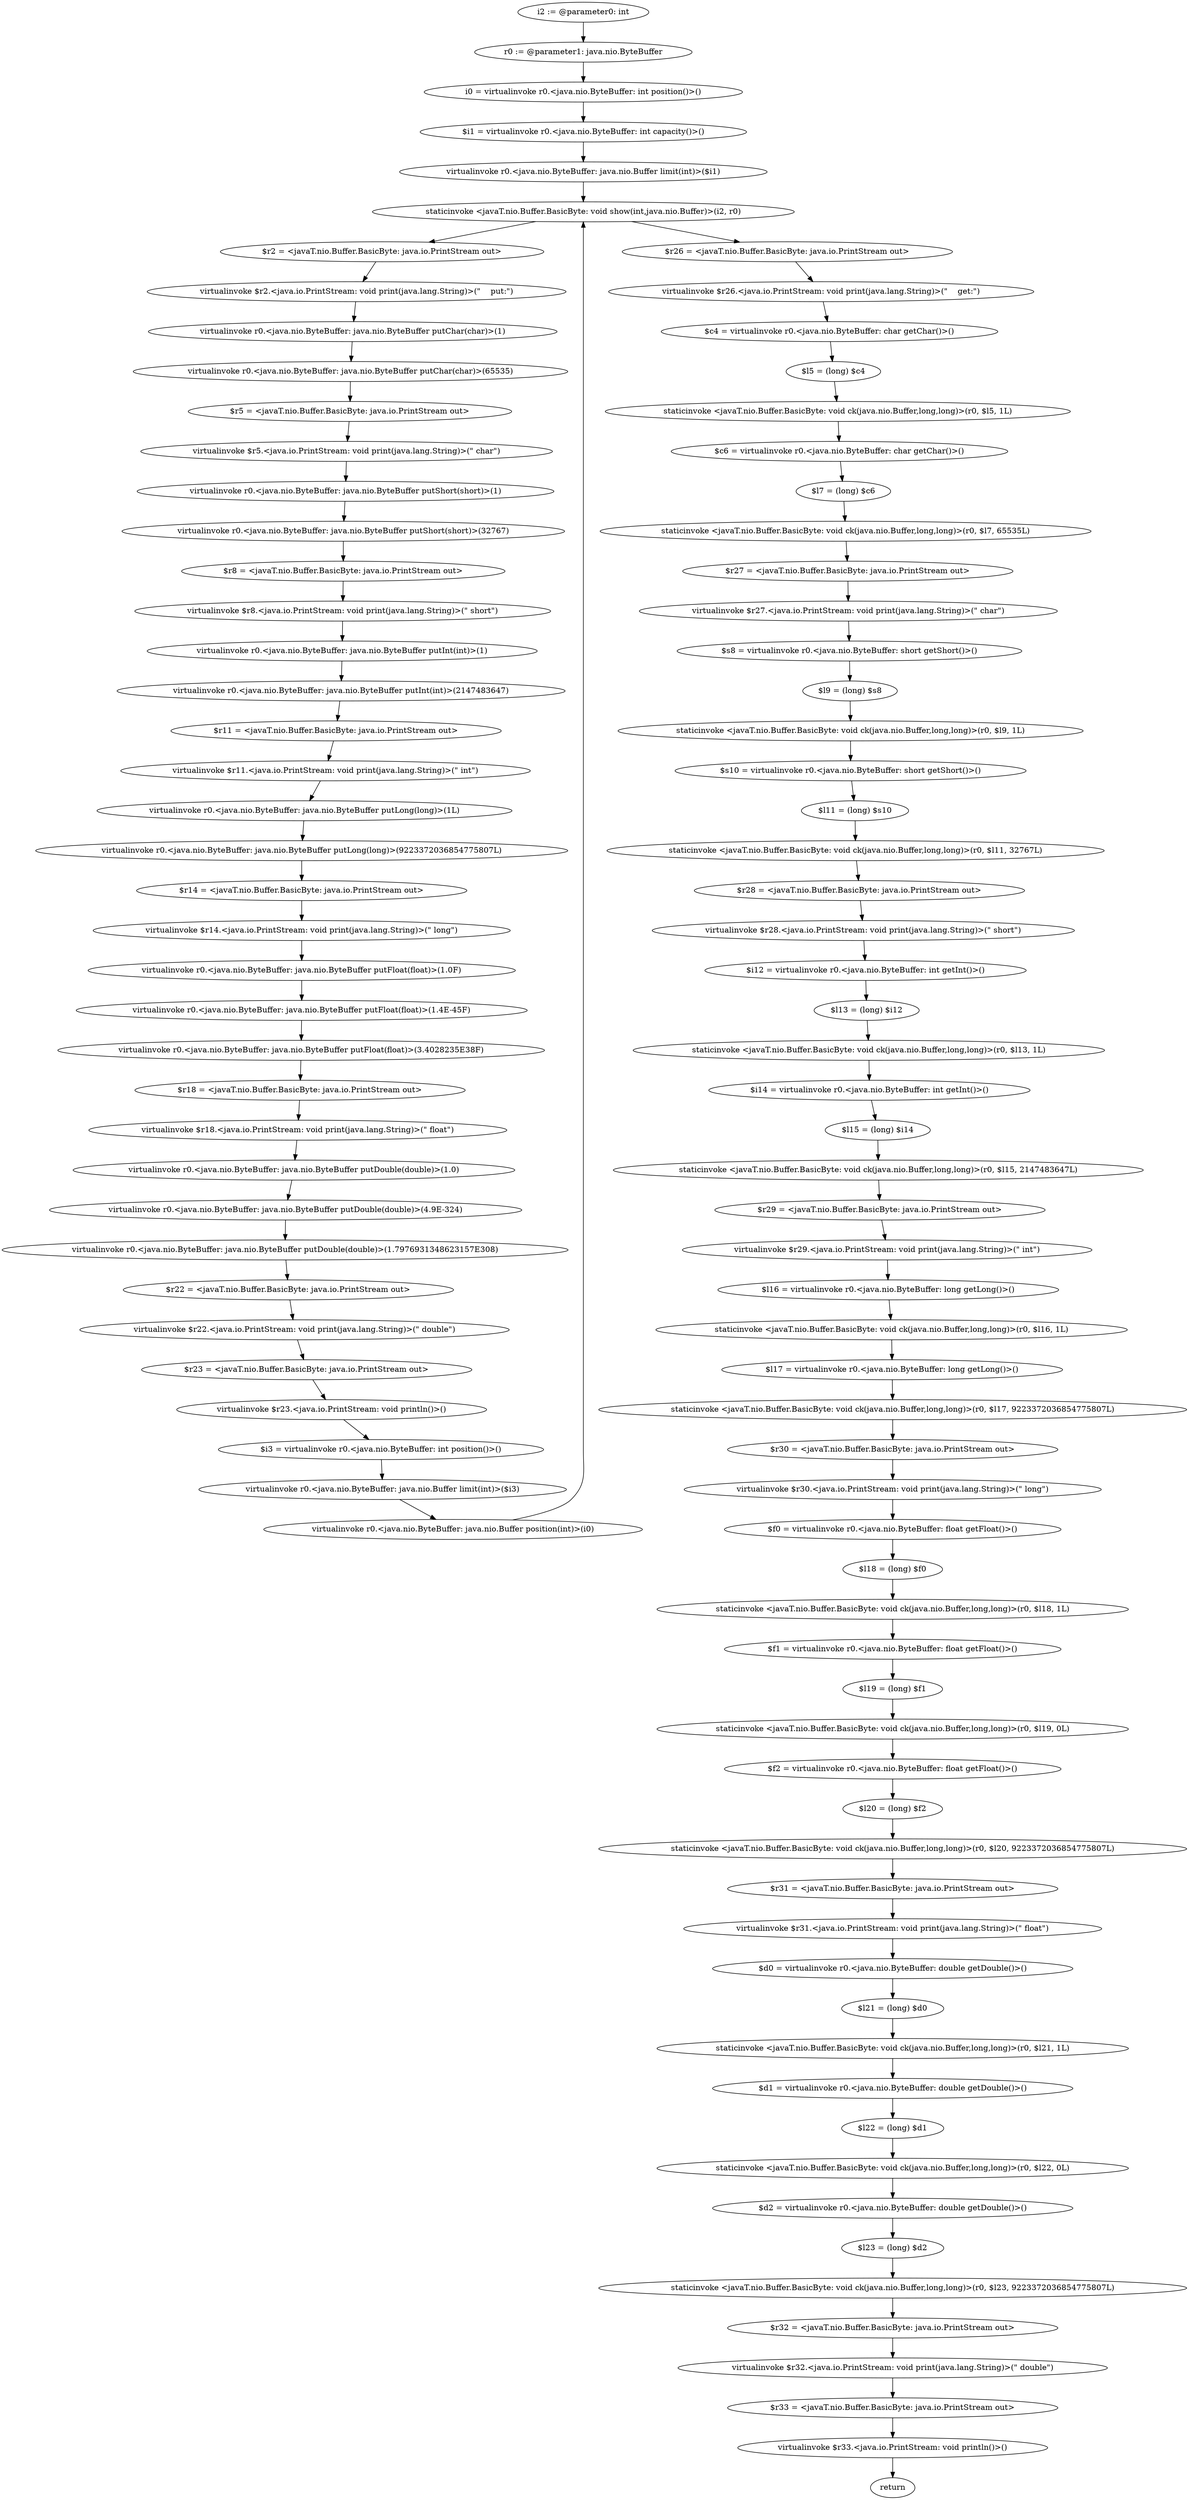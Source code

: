 digraph "unitGraph" {
    "i2 := @parameter0: int"
    "r0 := @parameter1: java.nio.ByteBuffer"
    "i0 = virtualinvoke r0.<java.nio.ByteBuffer: int position()>()"
    "$i1 = virtualinvoke r0.<java.nio.ByteBuffer: int capacity()>()"
    "virtualinvoke r0.<java.nio.ByteBuffer: java.nio.Buffer limit(int)>($i1)"
    "staticinvoke <javaT.nio.Buffer.BasicByte: void show(int,java.nio.Buffer)>(i2, r0)"
    "$r2 = <javaT.nio.Buffer.BasicByte: java.io.PrintStream out>"
    "virtualinvoke $r2.<java.io.PrintStream: void print(java.lang.String)>(\"    put:\")"
    "virtualinvoke r0.<java.nio.ByteBuffer: java.nio.ByteBuffer putChar(char)>(1)"
    "virtualinvoke r0.<java.nio.ByteBuffer: java.nio.ByteBuffer putChar(char)>(65535)"
    "$r5 = <javaT.nio.Buffer.BasicByte: java.io.PrintStream out>"
    "virtualinvoke $r5.<java.io.PrintStream: void print(java.lang.String)>(\" char\")"
    "virtualinvoke r0.<java.nio.ByteBuffer: java.nio.ByteBuffer putShort(short)>(1)"
    "virtualinvoke r0.<java.nio.ByteBuffer: java.nio.ByteBuffer putShort(short)>(32767)"
    "$r8 = <javaT.nio.Buffer.BasicByte: java.io.PrintStream out>"
    "virtualinvoke $r8.<java.io.PrintStream: void print(java.lang.String)>(\" short\")"
    "virtualinvoke r0.<java.nio.ByteBuffer: java.nio.ByteBuffer putInt(int)>(1)"
    "virtualinvoke r0.<java.nio.ByteBuffer: java.nio.ByteBuffer putInt(int)>(2147483647)"
    "$r11 = <javaT.nio.Buffer.BasicByte: java.io.PrintStream out>"
    "virtualinvoke $r11.<java.io.PrintStream: void print(java.lang.String)>(\" int\")"
    "virtualinvoke r0.<java.nio.ByteBuffer: java.nio.ByteBuffer putLong(long)>(1L)"
    "virtualinvoke r0.<java.nio.ByteBuffer: java.nio.ByteBuffer putLong(long)>(9223372036854775807L)"
    "$r14 = <javaT.nio.Buffer.BasicByte: java.io.PrintStream out>"
    "virtualinvoke $r14.<java.io.PrintStream: void print(java.lang.String)>(\" long\")"
    "virtualinvoke r0.<java.nio.ByteBuffer: java.nio.ByteBuffer putFloat(float)>(1.0F)"
    "virtualinvoke r0.<java.nio.ByteBuffer: java.nio.ByteBuffer putFloat(float)>(1.4E-45F)"
    "virtualinvoke r0.<java.nio.ByteBuffer: java.nio.ByteBuffer putFloat(float)>(3.4028235E38F)"
    "$r18 = <javaT.nio.Buffer.BasicByte: java.io.PrintStream out>"
    "virtualinvoke $r18.<java.io.PrintStream: void print(java.lang.String)>(\" float\")"
    "virtualinvoke r0.<java.nio.ByteBuffer: java.nio.ByteBuffer putDouble(double)>(1.0)"
    "virtualinvoke r0.<java.nio.ByteBuffer: java.nio.ByteBuffer putDouble(double)>(4.9E-324)"
    "virtualinvoke r0.<java.nio.ByteBuffer: java.nio.ByteBuffer putDouble(double)>(1.7976931348623157E308)"
    "$r22 = <javaT.nio.Buffer.BasicByte: java.io.PrintStream out>"
    "virtualinvoke $r22.<java.io.PrintStream: void print(java.lang.String)>(\" double\")"
    "$r23 = <javaT.nio.Buffer.BasicByte: java.io.PrintStream out>"
    "virtualinvoke $r23.<java.io.PrintStream: void println()>()"
    "$i3 = virtualinvoke r0.<java.nio.ByteBuffer: int position()>()"
    "virtualinvoke r0.<java.nio.ByteBuffer: java.nio.Buffer limit(int)>($i3)"
    "virtualinvoke r0.<java.nio.ByteBuffer: java.nio.Buffer position(int)>(i0)"
    "$r26 = <javaT.nio.Buffer.BasicByte: java.io.PrintStream out>"
    "virtualinvoke $r26.<java.io.PrintStream: void print(java.lang.String)>(\"    get:\")"
    "$c4 = virtualinvoke r0.<java.nio.ByteBuffer: char getChar()>()"
    "$l5 = (long) $c4"
    "staticinvoke <javaT.nio.Buffer.BasicByte: void ck(java.nio.Buffer,long,long)>(r0, $l5, 1L)"
    "$c6 = virtualinvoke r0.<java.nio.ByteBuffer: char getChar()>()"
    "$l7 = (long) $c6"
    "staticinvoke <javaT.nio.Buffer.BasicByte: void ck(java.nio.Buffer,long,long)>(r0, $l7, 65535L)"
    "$r27 = <javaT.nio.Buffer.BasicByte: java.io.PrintStream out>"
    "virtualinvoke $r27.<java.io.PrintStream: void print(java.lang.String)>(\" char\")"
    "$s8 = virtualinvoke r0.<java.nio.ByteBuffer: short getShort()>()"
    "$l9 = (long) $s8"
    "staticinvoke <javaT.nio.Buffer.BasicByte: void ck(java.nio.Buffer,long,long)>(r0, $l9, 1L)"
    "$s10 = virtualinvoke r0.<java.nio.ByteBuffer: short getShort()>()"
    "$l11 = (long) $s10"
    "staticinvoke <javaT.nio.Buffer.BasicByte: void ck(java.nio.Buffer,long,long)>(r0, $l11, 32767L)"
    "$r28 = <javaT.nio.Buffer.BasicByte: java.io.PrintStream out>"
    "virtualinvoke $r28.<java.io.PrintStream: void print(java.lang.String)>(\" short\")"
    "$i12 = virtualinvoke r0.<java.nio.ByteBuffer: int getInt()>()"
    "$l13 = (long) $i12"
    "staticinvoke <javaT.nio.Buffer.BasicByte: void ck(java.nio.Buffer,long,long)>(r0, $l13, 1L)"
    "$i14 = virtualinvoke r0.<java.nio.ByteBuffer: int getInt()>()"
    "$l15 = (long) $i14"
    "staticinvoke <javaT.nio.Buffer.BasicByte: void ck(java.nio.Buffer,long,long)>(r0, $l15, 2147483647L)"
    "$r29 = <javaT.nio.Buffer.BasicByte: java.io.PrintStream out>"
    "virtualinvoke $r29.<java.io.PrintStream: void print(java.lang.String)>(\" int\")"
    "$l16 = virtualinvoke r0.<java.nio.ByteBuffer: long getLong()>()"
    "staticinvoke <javaT.nio.Buffer.BasicByte: void ck(java.nio.Buffer,long,long)>(r0, $l16, 1L)"
    "$l17 = virtualinvoke r0.<java.nio.ByteBuffer: long getLong()>()"
    "staticinvoke <javaT.nio.Buffer.BasicByte: void ck(java.nio.Buffer,long,long)>(r0, $l17, 9223372036854775807L)"
    "$r30 = <javaT.nio.Buffer.BasicByte: java.io.PrintStream out>"
    "virtualinvoke $r30.<java.io.PrintStream: void print(java.lang.String)>(\" long\")"
    "$f0 = virtualinvoke r0.<java.nio.ByteBuffer: float getFloat()>()"
    "$l18 = (long) $f0"
    "staticinvoke <javaT.nio.Buffer.BasicByte: void ck(java.nio.Buffer,long,long)>(r0, $l18, 1L)"
    "$f1 = virtualinvoke r0.<java.nio.ByteBuffer: float getFloat()>()"
    "$l19 = (long) $f1"
    "staticinvoke <javaT.nio.Buffer.BasicByte: void ck(java.nio.Buffer,long,long)>(r0, $l19, 0L)"
    "$f2 = virtualinvoke r0.<java.nio.ByteBuffer: float getFloat()>()"
    "$l20 = (long) $f2"
    "staticinvoke <javaT.nio.Buffer.BasicByte: void ck(java.nio.Buffer,long,long)>(r0, $l20, 9223372036854775807L)"
    "$r31 = <javaT.nio.Buffer.BasicByte: java.io.PrintStream out>"
    "virtualinvoke $r31.<java.io.PrintStream: void print(java.lang.String)>(\" float\")"
    "$d0 = virtualinvoke r0.<java.nio.ByteBuffer: double getDouble()>()"
    "$l21 = (long) $d0"
    "staticinvoke <javaT.nio.Buffer.BasicByte: void ck(java.nio.Buffer,long,long)>(r0, $l21, 1L)"
    "$d1 = virtualinvoke r0.<java.nio.ByteBuffer: double getDouble()>()"
    "$l22 = (long) $d1"
    "staticinvoke <javaT.nio.Buffer.BasicByte: void ck(java.nio.Buffer,long,long)>(r0, $l22, 0L)"
    "$d2 = virtualinvoke r0.<java.nio.ByteBuffer: double getDouble()>()"
    "$l23 = (long) $d2"
    "staticinvoke <javaT.nio.Buffer.BasicByte: void ck(java.nio.Buffer,long,long)>(r0, $l23, 9223372036854775807L)"
    "$r32 = <javaT.nio.Buffer.BasicByte: java.io.PrintStream out>"
    "virtualinvoke $r32.<java.io.PrintStream: void print(java.lang.String)>(\" double\")"
    "$r33 = <javaT.nio.Buffer.BasicByte: java.io.PrintStream out>"
    "virtualinvoke $r33.<java.io.PrintStream: void println()>()"
    "return"
    "i2 := @parameter0: int"->"r0 := @parameter1: java.nio.ByteBuffer";
    "r0 := @parameter1: java.nio.ByteBuffer"->"i0 = virtualinvoke r0.<java.nio.ByteBuffer: int position()>()";
    "i0 = virtualinvoke r0.<java.nio.ByteBuffer: int position()>()"->"$i1 = virtualinvoke r0.<java.nio.ByteBuffer: int capacity()>()";
    "$i1 = virtualinvoke r0.<java.nio.ByteBuffer: int capacity()>()"->"virtualinvoke r0.<java.nio.ByteBuffer: java.nio.Buffer limit(int)>($i1)";
    "virtualinvoke r0.<java.nio.ByteBuffer: java.nio.Buffer limit(int)>($i1)"->"staticinvoke <javaT.nio.Buffer.BasicByte: void show(int,java.nio.Buffer)>(i2, r0)";
    "staticinvoke <javaT.nio.Buffer.BasicByte: void show(int,java.nio.Buffer)>(i2, r0)"->"$r2 = <javaT.nio.Buffer.BasicByte: java.io.PrintStream out>";
    "$r2 = <javaT.nio.Buffer.BasicByte: java.io.PrintStream out>"->"virtualinvoke $r2.<java.io.PrintStream: void print(java.lang.String)>(\"    put:\")";
    "virtualinvoke $r2.<java.io.PrintStream: void print(java.lang.String)>(\"    put:\")"->"virtualinvoke r0.<java.nio.ByteBuffer: java.nio.ByteBuffer putChar(char)>(1)";
    "virtualinvoke r0.<java.nio.ByteBuffer: java.nio.ByteBuffer putChar(char)>(1)"->"virtualinvoke r0.<java.nio.ByteBuffer: java.nio.ByteBuffer putChar(char)>(65535)";
    "virtualinvoke r0.<java.nio.ByteBuffer: java.nio.ByteBuffer putChar(char)>(65535)"->"$r5 = <javaT.nio.Buffer.BasicByte: java.io.PrintStream out>";
    "$r5 = <javaT.nio.Buffer.BasicByte: java.io.PrintStream out>"->"virtualinvoke $r5.<java.io.PrintStream: void print(java.lang.String)>(\" char\")";
    "virtualinvoke $r5.<java.io.PrintStream: void print(java.lang.String)>(\" char\")"->"virtualinvoke r0.<java.nio.ByteBuffer: java.nio.ByteBuffer putShort(short)>(1)";
    "virtualinvoke r0.<java.nio.ByteBuffer: java.nio.ByteBuffer putShort(short)>(1)"->"virtualinvoke r0.<java.nio.ByteBuffer: java.nio.ByteBuffer putShort(short)>(32767)";
    "virtualinvoke r0.<java.nio.ByteBuffer: java.nio.ByteBuffer putShort(short)>(32767)"->"$r8 = <javaT.nio.Buffer.BasicByte: java.io.PrintStream out>";
    "$r8 = <javaT.nio.Buffer.BasicByte: java.io.PrintStream out>"->"virtualinvoke $r8.<java.io.PrintStream: void print(java.lang.String)>(\" short\")";
    "virtualinvoke $r8.<java.io.PrintStream: void print(java.lang.String)>(\" short\")"->"virtualinvoke r0.<java.nio.ByteBuffer: java.nio.ByteBuffer putInt(int)>(1)";
    "virtualinvoke r0.<java.nio.ByteBuffer: java.nio.ByteBuffer putInt(int)>(1)"->"virtualinvoke r0.<java.nio.ByteBuffer: java.nio.ByteBuffer putInt(int)>(2147483647)";
    "virtualinvoke r0.<java.nio.ByteBuffer: java.nio.ByteBuffer putInt(int)>(2147483647)"->"$r11 = <javaT.nio.Buffer.BasicByte: java.io.PrintStream out>";
    "$r11 = <javaT.nio.Buffer.BasicByte: java.io.PrintStream out>"->"virtualinvoke $r11.<java.io.PrintStream: void print(java.lang.String)>(\" int\")";
    "virtualinvoke $r11.<java.io.PrintStream: void print(java.lang.String)>(\" int\")"->"virtualinvoke r0.<java.nio.ByteBuffer: java.nio.ByteBuffer putLong(long)>(1L)";
    "virtualinvoke r0.<java.nio.ByteBuffer: java.nio.ByteBuffer putLong(long)>(1L)"->"virtualinvoke r0.<java.nio.ByteBuffer: java.nio.ByteBuffer putLong(long)>(9223372036854775807L)";
    "virtualinvoke r0.<java.nio.ByteBuffer: java.nio.ByteBuffer putLong(long)>(9223372036854775807L)"->"$r14 = <javaT.nio.Buffer.BasicByte: java.io.PrintStream out>";
    "$r14 = <javaT.nio.Buffer.BasicByte: java.io.PrintStream out>"->"virtualinvoke $r14.<java.io.PrintStream: void print(java.lang.String)>(\" long\")";
    "virtualinvoke $r14.<java.io.PrintStream: void print(java.lang.String)>(\" long\")"->"virtualinvoke r0.<java.nio.ByteBuffer: java.nio.ByteBuffer putFloat(float)>(1.0F)";
    "virtualinvoke r0.<java.nio.ByteBuffer: java.nio.ByteBuffer putFloat(float)>(1.0F)"->"virtualinvoke r0.<java.nio.ByteBuffer: java.nio.ByteBuffer putFloat(float)>(1.4E-45F)";
    "virtualinvoke r0.<java.nio.ByteBuffer: java.nio.ByteBuffer putFloat(float)>(1.4E-45F)"->"virtualinvoke r0.<java.nio.ByteBuffer: java.nio.ByteBuffer putFloat(float)>(3.4028235E38F)";
    "virtualinvoke r0.<java.nio.ByteBuffer: java.nio.ByteBuffer putFloat(float)>(3.4028235E38F)"->"$r18 = <javaT.nio.Buffer.BasicByte: java.io.PrintStream out>";
    "$r18 = <javaT.nio.Buffer.BasicByte: java.io.PrintStream out>"->"virtualinvoke $r18.<java.io.PrintStream: void print(java.lang.String)>(\" float\")";
    "virtualinvoke $r18.<java.io.PrintStream: void print(java.lang.String)>(\" float\")"->"virtualinvoke r0.<java.nio.ByteBuffer: java.nio.ByteBuffer putDouble(double)>(1.0)";
    "virtualinvoke r0.<java.nio.ByteBuffer: java.nio.ByteBuffer putDouble(double)>(1.0)"->"virtualinvoke r0.<java.nio.ByteBuffer: java.nio.ByteBuffer putDouble(double)>(4.9E-324)";
    "virtualinvoke r0.<java.nio.ByteBuffer: java.nio.ByteBuffer putDouble(double)>(4.9E-324)"->"virtualinvoke r0.<java.nio.ByteBuffer: java.nio.ByteBuffer putDouble(double)>(1.7976931348623157E308)";
    "virtualinvoke r0.<java.nio.ByteBuffer: java.nio.ByteBuffer putDouble(double)>(1.7976931348623157E308)"->"$r22 = <javaT.nio.Buffer.BasicByte: java.io.PrintStream out>";
    "$r22 = <javaT.nio.Buffer.BasicByte: java.io.PrintStream out>"->"virtualinvoke $r22.<java.io.PrintStream: void print(java.lang.String)>(\" double\")";
    "virtualinvoke $r22.<java.io.PrintStream: void print(java.lang.String)>(\" double\")"->"$r23 = <javaT.nio.Buffer.BasicByte: java.io.PrintStream out>";
    "$r23 = <javaT.nio.Buffer.BasicByte: java.io.PrintStream out>"->"virtualinvoke $r23.<java.io.PrintStream: void println()>()";
    "virtualinvoke $r23.<java.io.PrintStream: void println()>()"->"$i3 = virtualinvoke r0.<java.nio.ByteBuffer: int position()>()";
    "$i3 = virtualinvoke r0.<java.nio.ByteBuffer: int position()>()"->"virtualinvoke r0.<java.nio.ByteBuffer: java.nio.Buffer limit(int)>($i3)";
    "virtualinvoke r0.<java.nio.ByteBuffer: java.nio.Buffer limit(int)>($i3)"->"virtualinvoke r0.<java.nio.ByteBuffer: java.nio.Buffer position(int)>(i0)";
    "virtualinvoke r0.<java.nio.ByteBuffer: java.nio.Buffer position(int)>(i0)"->"staticinvoke <javaT.nio.Buffer.BasicByte: void show(int,java.nio.Buffer)>(i2, r0)";
    "staticinvoke <javaT.nio.Buffer.BasicByte: void show(int,java.nio.Buffer)>(i2, r0)"->"$r26 = <javaT.nio.Buffer.BasicByte: java.io.PrintStream out>";
    "$r26 = <javaT.nio.Buffer.BasicByte: java.io.PrintStream out>"->"virtualinvoke $r26.<java.io.PrintStream: void print(java.lang.String)>(\"    get:\")";
    "virtualinvoke $r26.<java.io.PrintStream: void print(java.lang.String)>(\"    get:\")"->"$c4 = virtualinvoke r0.<java.nio.ByteBuffer: char getChar()>()";
    "$c4 = virtualinvoke r0.<java.nio.ByteBuffer: char getChar()>()"->"$l5 = (long) $c4";
    "$l5 = (long) $c4"->"staticinvoke <javaT.nio.Buffer.BasicByte: void ck(java.nio.Buffer,long,long)>(r0, $l5, 1L)";
    "staticinvoke <javaT.nio.Buffer.BasicByte: void ck(java.nio.Buffer,long,long)>(r0, $l5, 1L)"->"$c6 = virtualinvoke r0.<java.nio.ByteBuffer: char getChar()>()";
    "$c6 = virtualinvoke r0.<java.nio.ByteBuffer: char getChar()>()"->"$l7 = (long) $c6";
    "$l7 = (long) $c6"->"staticinvoke <javaT.nio.Buffer.BasicByte: void ck(java.nio.Buffer,long,long)>(r0, $l7, 65535L)";
    "staticinvoke <javaT.nio.Buffer.BasicByte: void ck(java.nio.Buffer,long,long)>(r0, $l7, 65535L)"->"$r27 = <javaT.nio.Buffer.BasicByte: java.io.PrintStream out>";
    "$r27 = <javaT.nio.Buffer.BasicByte: java.io.PrintStream out>"->"virtualinvoke $r27.<java.io.PrintStream: void print(java.lang.String)>(\" char\")";
    "virtualinvoke $r27.<java.io.PrintStream: void print(java.lang.String)>(\" char\")"->"$s8 = virtualinvoke r0.<java.nio.ByteBuffer: short getShort()>()";
    "$s8 = virtualinvoke r0.<java.nio.ByteBuffer: short getShort()>()"->"$l9 = (long) $s8";
    "$l9 = (long) $s8"->"staticinvoke <javaT.nio.Buffer.BasicByte: void ck(java.nio.Buffer,long,long)>(r0, $l9, 1L)";
    "staticinvoke <javaT.nio.Buffer.BasicByte: void ck(java.nio.Buffer,long,long)>(r0, $l9, 1L)"->"$s10 = virtualinvoke r0.<java.nio.ByteBuffer: short getShort()>()";
    "$s10 = virtualinvoke r0.<java.nio.ByteBuffer: short getShort()>()"->"$l11 = (long) $s10";
    "$l11 = (long) $s10"->"staticinvoke <javaT.nio.Buffer.BasicByte: void ck(java.nio.Buffer,long,long)>(r0, $l11, 32767L)";
    "staticinvoke <javaT.nio.Buffer.BasicByte: void ck(java.nio.Buffer,long,long)>(r0, $l11, 32767L)"->"$r28 = <javaT.nio.Buffer.BasicByte: java.io.PrintStream out>";
    "$r28 = <javaT.nio.Buffer.BasicByte: java.io.PrintStream out>"->"virtualinvoke $r28.<java.io.PrintStream: void print(java.lang.String)>(\" short\")";
    "virtualinvoke $r28.<java.io.PrintStream: void print(java.lang.String)>(\" short\")"->"$i12 = virtualinvoke r0.<java.nio.ByteBuffer: int getInt()>()";
    "$i12 = virtualinvoke r0.<java.nio.ByteBuffer: int getInt()>()"->"$l13 = (long) $i12";
    "$l13 = (long) $i12"->"staticinvoke <javaT.nio.Buffer.BasicByte: void ck(java.nio.Buffer,long,long)>(r0, $l13, 1L)";
    "staticinvoke <javaT.nio.Buffer.BasicByte: void ck(java.nio.Buffer,long,long)>(r0, $l13, 1L)"->"$i14 = virtualinvoke r0.<java.nio.ByteBuffer: int getInt()>()";
    "$i14 = virtualinvoke r0.<java.nio.ByteBuffer: int getInt()>()"->"$l15 = (long) $i14";
    "$l15 = (long) $i14"->"staticinvoke <javaT.nio.Buffer.BasicByte: void ck(java.nio.Buffer,long,long)>(r0, $l15, 2147483647L)";
    "staticinvoke <javaT.nio.Buffer.BasicByte: void ck(java.nio.Buffer,long,long)>(r0, $l15, 2147483647L)"->"$r29 = <javaT.nio.Buffer.BasicByte: java.io.PrintStream out>";
    "$r29 = <javaT.nio.Buffer.BasicByte: java.io.PrintStream out>"->"virtualinvoke $r29.<java.io.PrintStream: void print(java.lang.String)>(\" int\")";
    "virtualinvoke $r29.<java.io.PrintStream: void print(java.lang.String)>(\" int\")"->"$l16 = virtualinvoke r0.<java.nio.ByteBuffer: long getLong()>()";
    "$l16 = virtualinvoke r0.<java.nio.ByteBuffer: long getLong()>()"->"staticinvoke <javaT.nio.Buffer.BasicByte: void ck(java.nio.Buffer,long,long)>(r0, $l16, 1L)";
    "staticinvoke <javaT.nio.Buffer.BasicByte: void ck(java.nio.Buffer,long,long)>(r0, $l16, 1L)"->"$l17 = virtualinvoke r0.<java.nio.ByteBuffer: long getLong()>()";
    "$l17 = virtualinvoke r0.<java.nio.ByteBuffer: long getLong()>()"->"staticinvoke <javaT.nio.Buffer.BasicByte: void ck(java.nio.Buffer,long,long)>(r0, $l17, 9223372036854775807L)";
    "staticinvoke <javaT.nio.Buffer.BasicByte: void ck(java.nio.Buffer,long,long)>(r0, $l17, 9223372036854775807L)"->"$r30 = <javaT.nio.Buffer.BasicByte: java.io.PrintStream out>";
    "$r30 = <javaT.nio.Buffer.BasicByte: java.io.PrintStream out>"->"virtualinvoke $r30.<java.io.PrintStream: void print(java.lang.String)>(\" long\")";
    "virtualinvoke $r30.<java.io.PrintStream: void print(java.lang.String)>(\" long\")"->"$f0 = virtualinvoke r0.<java.nio.ByteBuffer: float getFloat()>()";
    "$f0 = virtualinvoke r0.<java.nio.ByteBuffer: float getFloat()>()"->"$l18 = (long) $f0";
    "$l18 = (long) $f0"->"staticinvoke <javaT.nio.Buffer.BasicByte: void ck(java.nio.Buffer,long,long)>(r0, $l18, 1L)";
    "staticinvoke <javaT.nio.Buffer.BasicByte: void ck(java.nio.Buffer,long,long)>(r0, $l18, 1L)"->"$f1 = virtualinvoke r0.<java.nio.ByteBuffer: float getFloat()>()";
    "$f1 = virtualinvoke r0.<java.nio.ByteBuffer: float getFloat()>()"->"$l19 = (long) $f1";
    "$l19 = (long) $f1"->"staticinvoke <javaT.nio.Buffer.BasicByte: void ck(java.nio.Buffer,long,long)>(r0, $l19, 0L)";
    "staticinvoke <javaT.nio.Buffer.BasicByte: void ck(java.nio.Buffer,long,long)>(r0, $l19, 0L)"->"$f2 = virtualinvoke r0.<java.nio.ByteBuffer: float getFloat()>()";
    "$f2 = virtualinvoke r0.<java.nio.ByteBuffer: float getFloat()>()"->"$l20 = (long) $f2";
    "$l20 = (long) $f2"->"staticinvoke <javaT.nio.Buffer.BasicByte: void ck(java.nio.Buffer,long,long)>(r0, $l20, 9223372036854775807L)";
    "staticinvoke <javaT.nio.Buffer.BasicByte: void ck(java.nio.Buffer,long,long)>(r0, $l20, 9223372036854775807L)"->"$r31 = <javaT.nio.Buffer.BasicByte: java.io.PrintStream out>";
    "$r31 = <javaT.nio.Buffer.BasicByte: java.io.PrintStream out>"->"virtualinvoke $r31.<java.io.PrintStream: void print(java.lang.String)>(\" float\")";
    "virtualinvoke $r31.<java.io.PrintStream: void print(java.lang.String)>(\" float\")"->"$d0 = virtualinvoke r0.<java.nio.ByteBuffer: double getDouble()>()";
    "$d0 = virtualinvoke r0.<java.nio.ByteBuffer: double getDouble()>()"->"$l21 = (long) $d0";
    "$l21 = (long) $d0"->"staticinvoke <javaT.nio.Buffer.BasicByte: void ck(java.nio.Buffer,long,long)>(r0, $l21, 1L)";
    "staticinvoke <javaT.nio.Buffer.BasicByte: void ck(java.nio.Buffer,long,long)>(r0, $l21, 1L)"->"$d1 = virtualinvoke r0.<java.nio.ByteBuffer: double getDouble()>()";
    "$d1 = virtualinvoke r0.<java.nio.ByteBuffer: double getDouble()>()"->"$l22 = (long) $d1";
    "$l22 = (long) $d1"->"staticinvoke <javaT.nio.Buffer.BasicByte: void ck(java.nio.Buffer,long,long)>(r0, $l22, 0L)";
    "staticinvoke <javaT.nio.Buffer.BasicByte: void ck(java.nio.Buffer,long,long)>(r0, $l22, 0L)"->"$d2 = virtualinvoke r0.<java.nio.ByteBuffer: double getDouble()>()";
    "$d2 = virtualinvoke r0.<java.nio.ByteBuffer: double getDouble()>()"->"$l23 = (long) $d2";
    "$l23 = (long) $d2"->"staticinvoke <javaT.nio.Buffer.BasicByte: void ck(java.nio.Buffer,long,long)>(r0, $l23, 9223372036854775807L)";
    "staticinvoke <javaT.nio.Buffer.BasicByte: void ck(java.nio.Buffer,long,long)>(r0, $l23, 9223372036854775807L)"->"$r32 = <javaT.nio.Buffer.BasicByte: java.io.PrintStream out>";
    "$r32 = <javaT.nio.Buffer.BasicByte: java.io.PrintStream out>"->"virtualinvoke $r32.<java.io.PrintStream: void print(java.lang.String)>(\" double\")";
    "virtualinvoke $r32.<java.io.PrintStream: void print(java.lang.String)>(\" double\")"->"$r33 = <javaT.nio.Buffer.BasicByte: java.io.PrintStream out>";
    "$r33 = <javaT.nio.Buffer.BasicByte: java.io.PrintStream out>"->"virtualinvoke $r33.<java.io.PrintStream: void println()>()";
    "virtualinvoke $r33.<java.io.PrintStream: void println()>()"->"return";
}
